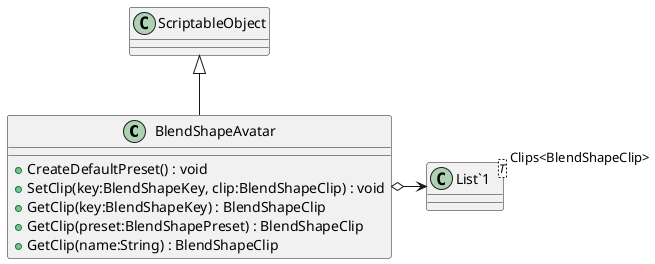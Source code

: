 @startuml
class BlendShapeAvatar {
    + CreateDefaultPreset() : void
    + SetClip(key:BlendShapeKey, clip:BlendShapeClip) : void
    + GetClip(key:BlendShapeKey) : BlendShapeClip
    + GetClip(preset:BlendShapePreset) : BlendShapeClip
    + GetClip(name:String) : BlendShapeClip
}
class "List`1"<T> {
}
ScriptableObject <|-- BlendShapeAvatar
BlendShapeAvatar o-> "Clips<BlendShapeClip>" "List`1"
@enduml
